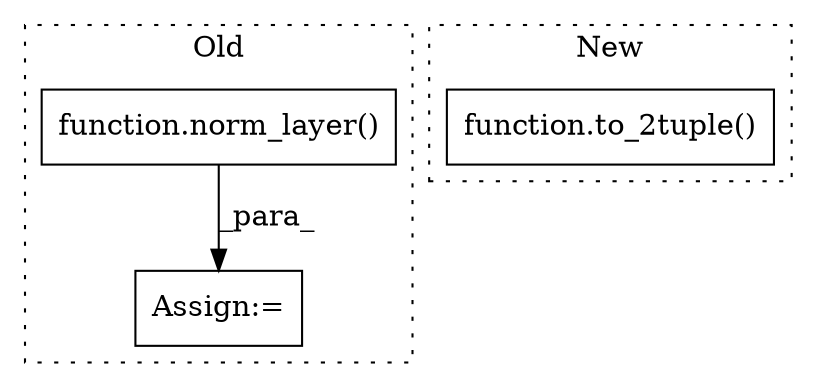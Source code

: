 digraph G {
subgraph cluster0 {
1 [label="function.norm_layer()" a="75" s="22637,22665" l="11,1" shape="box"];
3 [label="Assign:=" a="68" s="22634" l="3" shape="box"];
label = "Old";
style="dotted";
}
subgraph cluster1 {
2 [label="function.to_2tuple()" a="75" s="20070,20090" l="10,1" shape="box"];
label = "New";
style="dotted";
}
1 -> 3 [label="_para_"];
}